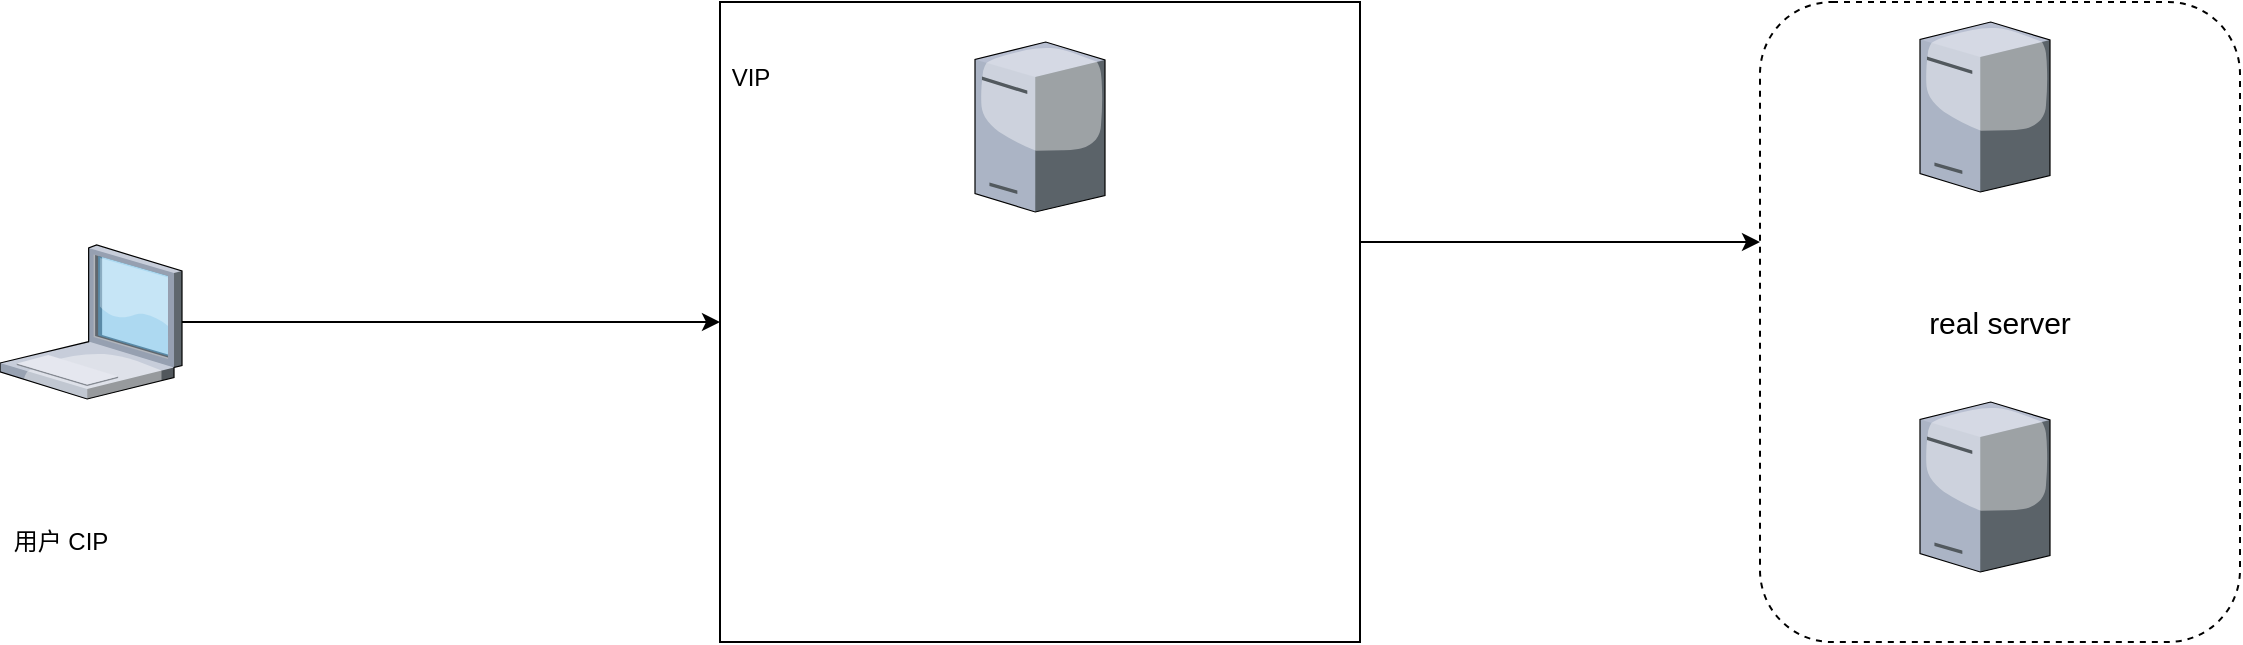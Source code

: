 <mxfile>
    <diagram id="GMHvPgjsuaQrlUMdtgEz" name="第 1 页">
        <mxGraphModel dx="1374" dy="790" grid="1" gridSize="10" guides="1" tooltips="1" connect="1" arrows="1" fold="1" page="1" pageScale="1" pageWidth="4681" pageHeight="3300" math="0" shadow="0">
            <root>
                <mxCell id="0"/>
                <mxCell id="1" parent="0"/>
                <mxCell id="9" value="&lt;font style=&quot;font-size: 15px&quot;&gt;real server&lt;/font&gt;" style="rounded=1;whiteSpace=wrap;html=1;dashed=1;" vertex="1" parent="1">
                    <mxGeometry x="1000" y="280" width="240" height="320" as="geometry"/>
                </mxCell>
                <mxCell id="13" style="edgeStyle=orthogonalEdgeStyle;rounded=0;orthogonalLoop=1;jettySize=auto;html=1;" edge="1" parent="1" source="6" target="9">
                    <mxGeometry relative="1" as="geometry">
                        <Array as="points">
                            <mxPoint x="910" y="400"/>
                            <mxPoint x="910" y="400"/>
                        </Array>
                    </mxGeometry>
                </mxCell>
                <mxCell id="6" value="" style="whiteSpace=wrap;html=1;aspect=fixed;" vertex="1" parent="1">
                    <mxGeometry x="480" y="280" width="320" height="320" as="geometry"/>
                </mxCell>
                <mxCell id="12" style="edgeStyle=orthogonalEdgeStyle;rounded=0;orthogonalLoop=1;jettySize=auto;html=1;" edge="1" parent="1" source="2" target="6">
                    <mxGeometry relative="1" as="geometry"/>
                </mxCell>
                <mxCell id="2" value="" style="verticalLabelPosition=bottom;aspect=fixed;html=1;verticalAlign=top;strokeColor=none;align=center;outlineConnect=0;shape=mxgraph.citrix.laptop_1;" vertex="1" parent="1">
                    <mxGeometry x="120" y="401.5" width="91" height="77" as="geometry"/>
                </mxCell>
                <mxCell id="4" value="" style="verticalLabelPosition=bottom;aspect=fixed;html=1;verticalAlign=top;strokeColor=none;align=center;outlineConnect=0;shape=mxgraph.citrix.license_server;" vertex="1" parent="1">
                    <mxGeometry x="607.5" y="300" width="65" height="85" as="geometry"/>
                </mxCell>
                <mxCell id="5" value="" style="verticalLabelPosition=bottom;aspect=fixed;html=1;verticalAlign=top;strokeColor=none;align=center;outlineConnect=0;shape=mxgraph.citrix.license_server;" vertex="1" parent="1">
                    <mxGeometry x="1080" y="290" width="65" height="85" as="geometry"/>
                </mxCell>
                <mxCell id="7" value="" style="verticalLabelPosition=bottom;aspect=fixed;html=1;verticalAlign=top;strokeColor=none;align=center;outlineConnect=0;shape=mxgraph.citrix.license_server;" vertex="1" parent="1">
                    <mxGeometry x="1080" y="480" width="65" height="85" as="geometry"/>
                </mxCell>
                <mxCell id="10" value="用户&amp;nbsp;CIP" style="text;html=1;align=center;verticalAlign=middle;resizable=0;points=[];autosize=1;strokeColor=none;" vertex="1" parent="1">
                    <mxGeometry x="120" y="540" width="60" height="20" as="geometry"/>
                </mxCell>
                <mxCell id="11" value="VIP" style="text;html=1;align=center;verticalAlign=middle;resizable=0;points=[];autosize=1;strokeColor=none;" vertex="1" parent="1">
                    <mxGeometry x="480" y="307.5" width="30" height="20" as="geometry"/>
                </mxCell>
            </root>
        </mxGraphModel>
    </diagram>
</mxfile>